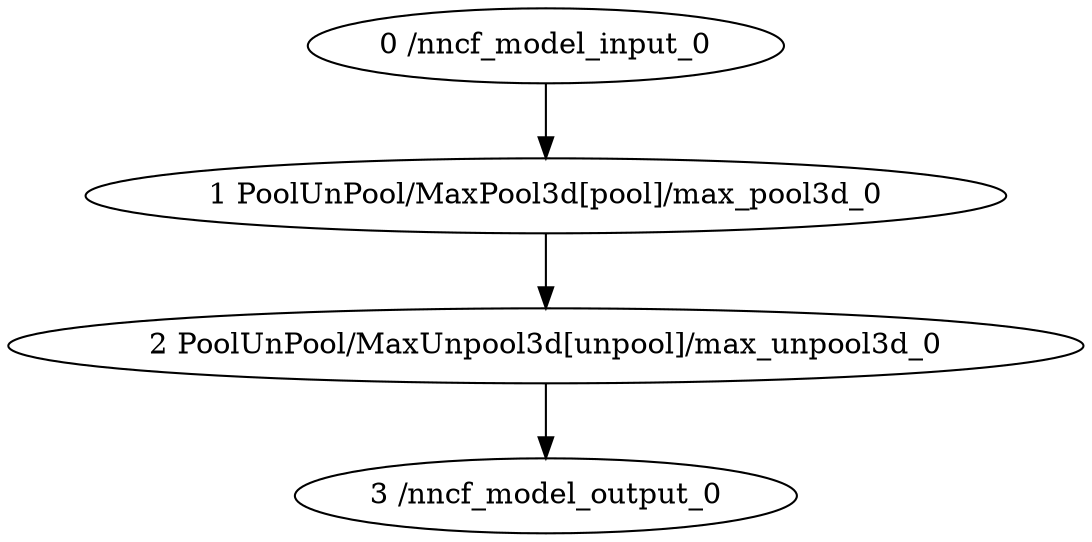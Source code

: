 strict digraph  {
"0 /nncf_model_input_0" [id=0, type=nncf_model_input];
"1 PoolUnPool/MaxPool3d[pool]/max_pool3d_0" [id=1, type=max_pool3d];
"2 PoolUnPool/MaxUnpool3d[unpool]/max_unpool3d_0" [id=2, type=max_unpool3d];
"3 /nncf_model_output_0" [id=3, type=nncf_model_output];
"0 /nncf_model_input_0" -> "1 PoolUnPool/MaxPool3d[pool]/max_pool3d_0";
"1 PoolUnPool/MaxPool3d[pool]/max_pool3d_0" -> "2 PoolUnPool/MaxUnpool3d[unpool]/max_unpool3d_0";
"2 PoolUnPool/MaxUnpool3d[unpool]/max_unpool3d_0" -> "3 /nncf_model_output_0";
}
